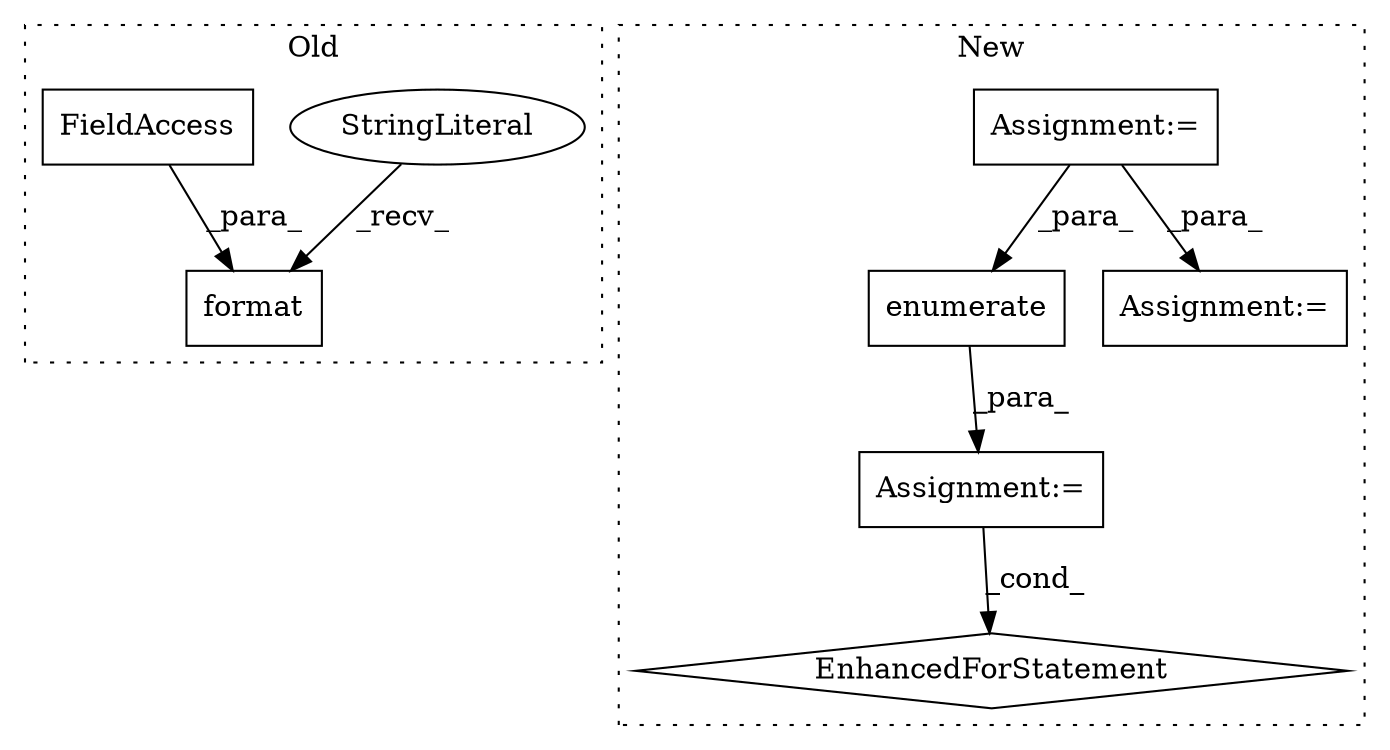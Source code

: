 digraph G {
subgraph cluster0 {
1 [label="format" a="32" s="7349,7383" l="7,1" shape="box"];
3 [label="StringLiteral" a="45" s="7064" l="284" shape="ellipse"];
6 [label="FieldAccess" a="22" s="7374" l="9" shape="box"];
label = "Old";
style="dotted";
}
subgraph cluster1 {
2 [label="enumerate" a="32" s="8157,8181" l="10,1" shape="box"];
4 [label="Assignment:=" a="7" s="8067,8182" l="75,2" shape="box"];
5 [label="EnhancedForStatement" a="70" s="8067,8182" l="75,2" shape="diamond"];
7 [label="Assignment:=" a="7" s="7198" l="51" shape="box"];
8 [label="Assignment:=" a="7" s="7600" l="1" shape="box"];
label = "New";
style="dotted";
}
2 -> 4 [label="_para_"];
3 -> 1 [label="_recv_"];
4 -> 5 [label="_cond_"];
6 -> 1 [label="_para_"];
7 -> 8 [label="_para_"];
7 -> 2 [label="_para_"];
}